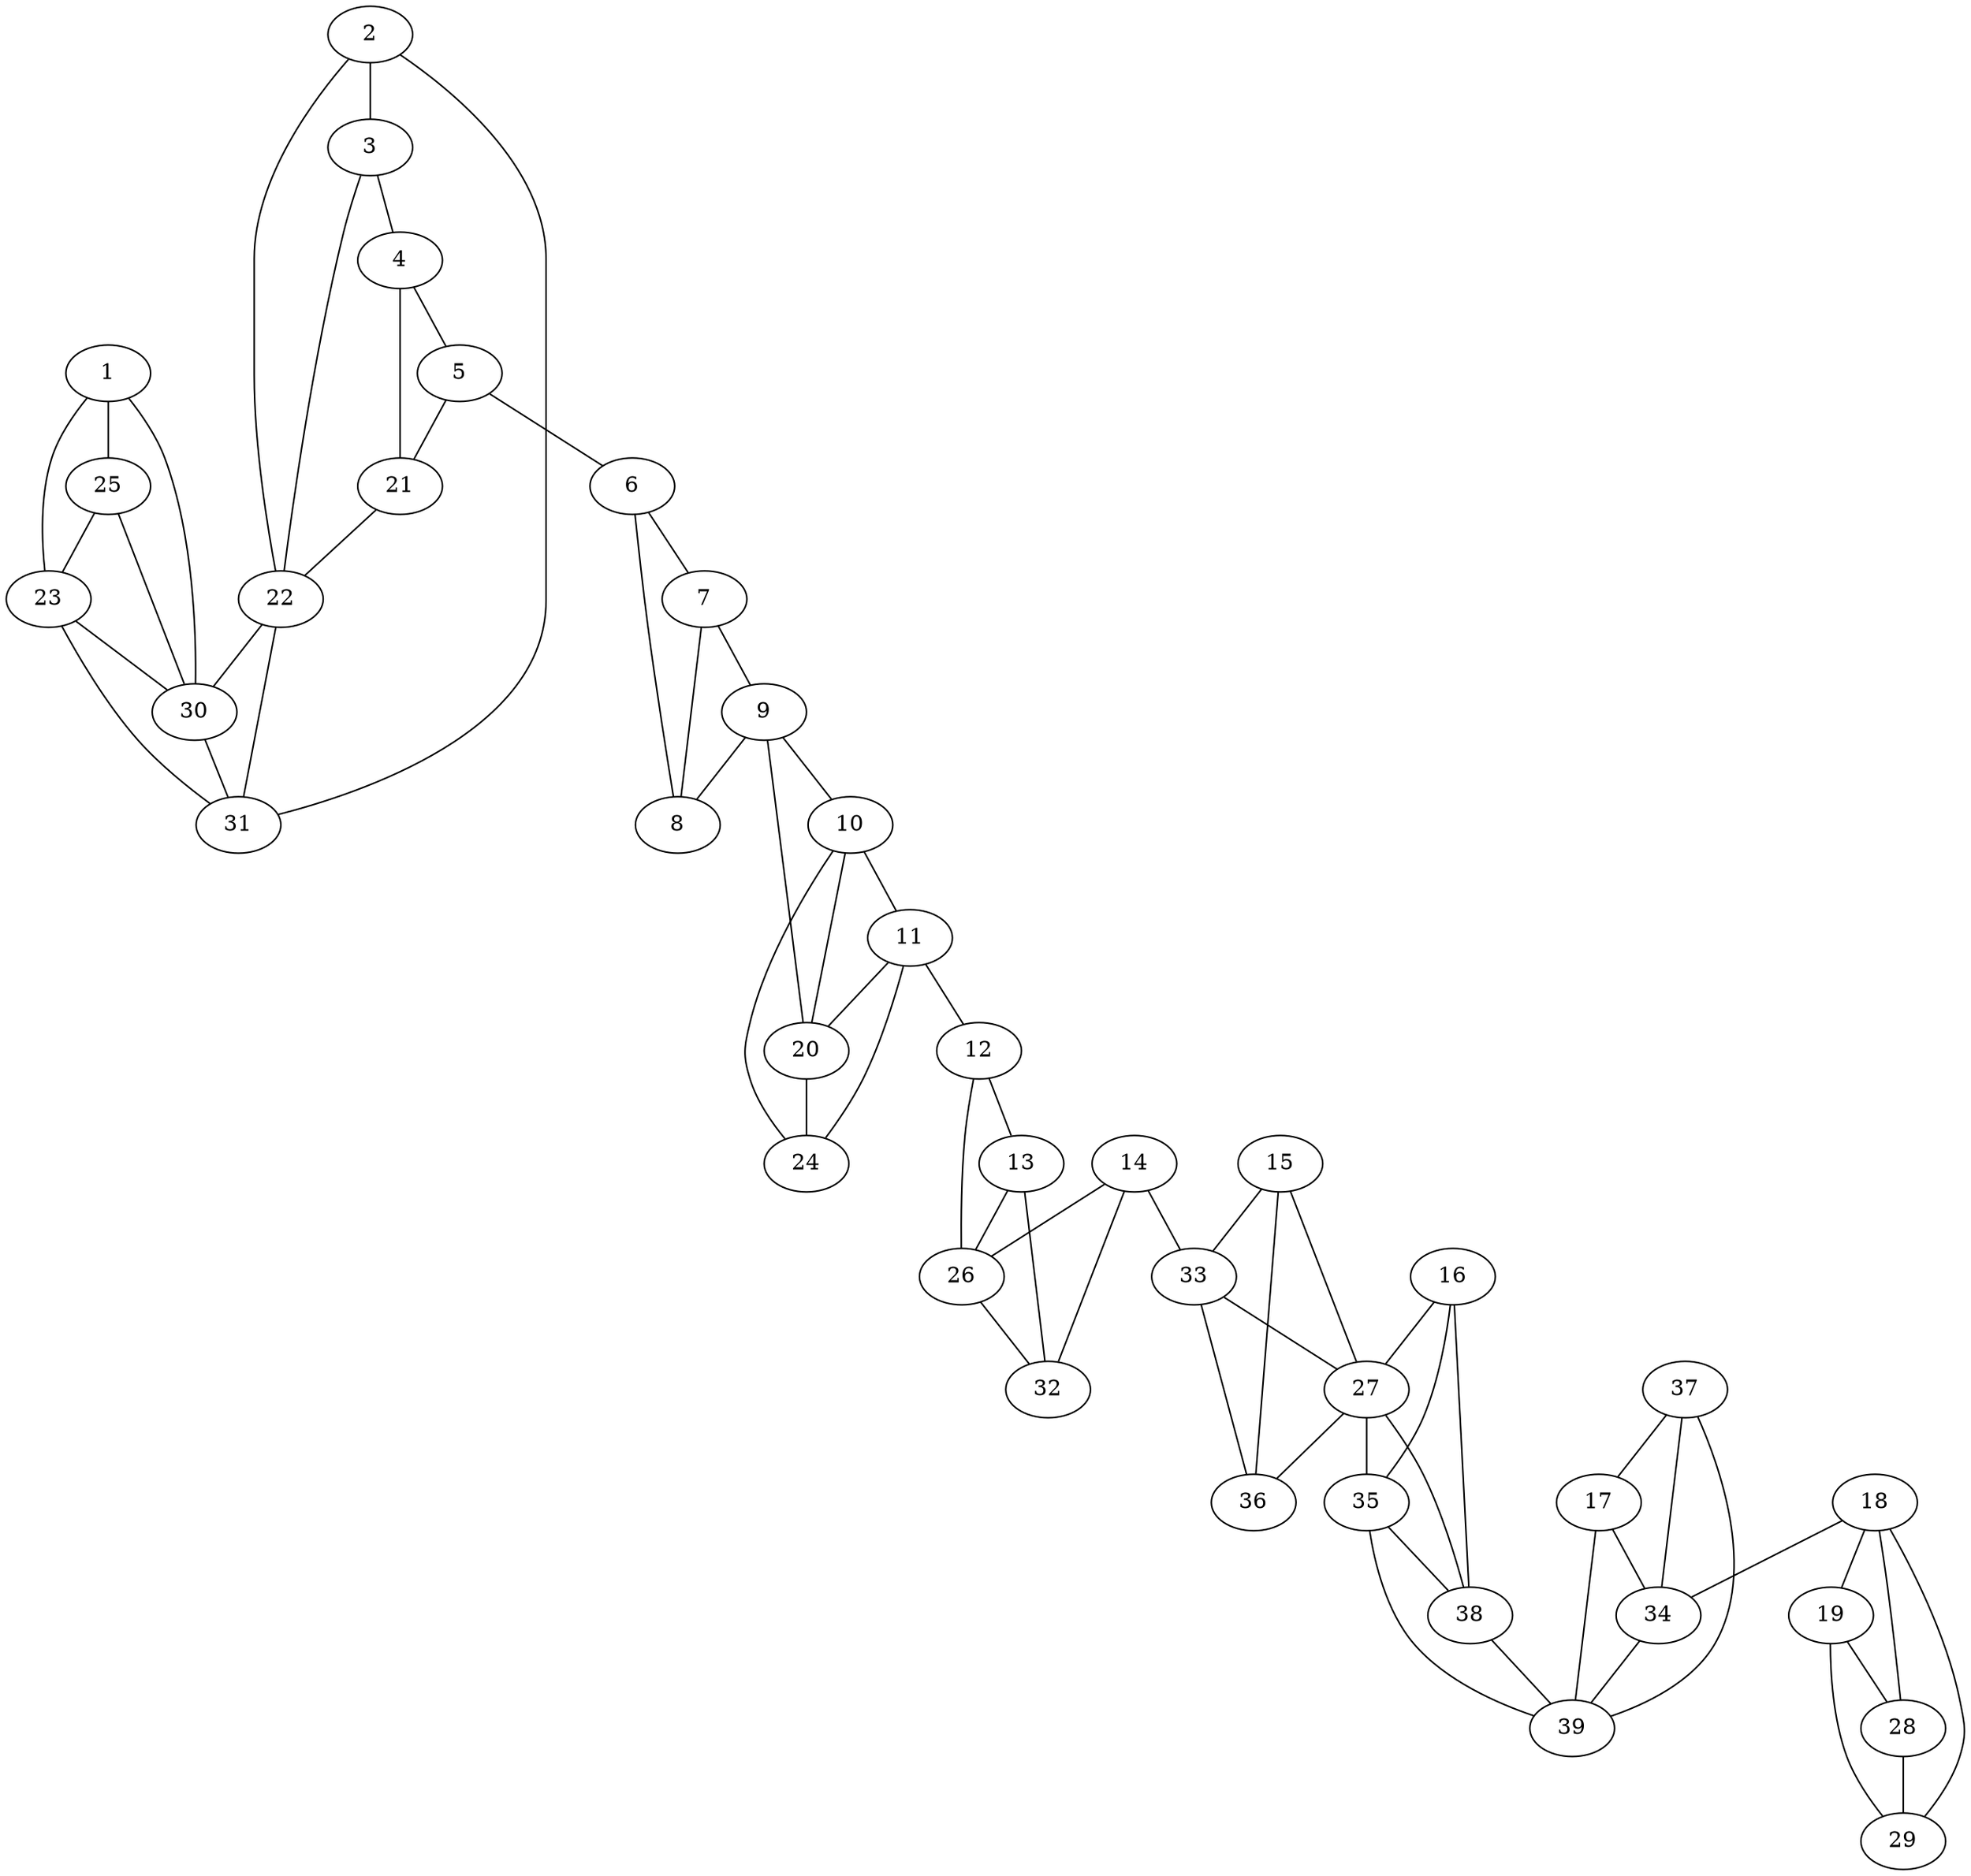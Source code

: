 graph pdb1j4b {
	1	 [aaLength=10,
		sequence=KGKVVDLLAT,
		type=0];
	23	 [aaLength=4,
		sequence=IVSR,
		type=1];
	1 -- 23	 [distance0="26.58389",
		frequency=1,
		type0=1];
	25	 [aaLength=6,
		sequence=VTVVLG,
		type=1];
	1 -- 25	 [distance0="26.58389",
		frequency=1,
		type0=2];
	30	 [aaLength=5,
		sequence=HTVVV,
		type=1];
	1 -- 30	 [distance0="34.09843",
		frequency=1,
		type0=3];
	2	 [aaLength=6,
		sequence=PSGIIN,
		type=0];
	3	 [aaLength=14,
		sequence=HLPGLFEEAEKNEK,
		type=0];
	2 -- 3	 [distance0="26.19658",
		frequency=1,
		type0=1];
	22	 [aaLength=4,
		sequence=VSFI,
		type=1];
	2 -- 22	 [distance0="26.81823",
		distance1="3.0",
		frequency=2,
		type0=3,
		type1=4];
	31	 [aaLength=5,
		sequence=KEYDF,
		type=1];
	2 -- 31	 [distance0="26.49939",
		frequency=1,
		type0=2];
	4	 [aaLength=4,
		sequence=DWEK,
		type=0];
	3 -- 4	 [distance0="21.81771",
		distance1="4.0",
		frequency=2,
		type0=1,
		type1=4];
	3 -- 22	 [distance0="28.96519",
		frequency=1,
		type0=3];
	5	 [aaLength=16,
		sequence=FDFHQAVDGLQEVQRQ,
		type=0];
	4 -- 5	 [distance0="31.55057",
		frequency=1,
		type0=3];
	21	 [aaLength=4,
		sequence=LIIS,
		type=1];
	4 -- 21	 [distance0="29.1121",
		distance1="1.0",
		frequency=2,
		type0=2,
		type1=4];
	6	 [aaLength=11,
		sequence=GIGPTYSSKAA,
		type=0];
	5 -- 6	 [distance0="29.67367",
		distance1="12.0",
		frequency=2,
		type0=2,
		type1=4];
	5 -- 21	 [distance0="20.86939",
		frequency=1,
		type0=1];
	7	 [aaLength=7,
		sequence=RICDLLS,
		type=0];
	6 -- 7	 [distance0="15.90878",
		distance1="4.0",
		frequency=2,
		type0=1,
		type1=4];
	8	 [aaLength=20,
		sequence=DFDEFSARFKNLAHQHQSMF,
		type=0];
	6 -- 8	 [distance0="25.58389",
		frequency=1,
		type0=2];
	7 -- 8	 [distance0="14.92773",
		distance1="0.0",
		frequency=2,
		type0=1,
		type1=5];
	9	 [aaLength=17,
		sequence=DVEGQLKRLKGFAERIR,
		type=0];
	7 -- 9	 [distance0="33.81877",
		frequency=1,
		type0=3];
	10	 [aaLength=10,
		sequence=DGVYFMYEAL,
		type=0];
	9 -- 10	 [distance0="32.51561",
		frequency=1,
		type0=3];
	9 -- 8	 [distance0="27.93504",
		frequency=1,
		type0=1];
	20	 [aaLength=2,
		sequence=VR,
		type=1];
	9 -- 20	 [distance0="29.55614",
		distance1="2.0",
		frequency=2,
		type0=2,
		type1=4];
	11	 [aaLength=5,
		sequence=AALLD,
		type=0];
	10 -- 11	 [distance0="25.624",
		frequency=1,
		type0=3];
	10 -- 20	 [distance0="16.82907",
		frequency=1,
		type0=1];
	24	 [aaLength=4,
		sequence=VLVE,
		type=1];
	10 -- 24	 [distance0="23.13477",
		distance1="6.0",
		frequency=2,
		type0=2,
		type1=4];
	11 -- 20	 [distance0="25.58272",
		frequency=1,
		type0=3];
	12	 [aaLength=9,
		sequence=VGGVCTGLG,
		type=0];
	11 -- 12	 [distance0="21.17082",
		distance1="15.0",
		frequency=2,
		type0=2,
		type1=4];
	11 -- 24	 [distance0="8.858632",
		frequency=1,
		type0=1];
	13	 [aaLength=3,
		sequence=PPQ,
		type=0];
	12 -- 13	 [distance0="11.9311",
		distance1="1.0",
		frequency=2,
		type0=1,
		type1=4];
	26	 [aaLength=9,
		sequence=IGDVYGVVK,
		type=1];
	12 -- 26	 [distance0="17.69162",
		frequency=1,
		type0=2];
	13 -- 26	 [distance0="16.83734",
		distance1="1.0",
		frequency=2,
		type0=2,
		type1=4];
	14	 [aaLength=12,
		sequence=NEIGDLLQNRGH,
		type=0];
	14 -- 26	 [distance0="32.03383",
		frequency=1,
		type0=3];
	32	 [aaLength=3,
		sequence=TTR,
		type=1];
	14 -- 32	 [distance0="24.43698",
		frequency=1,
		type0=1];
	33	 [aaLength=3,
		sequence=RCG,
		type=1];
	14 -- 33	 [distance0="29.75174",
		distance1="10.0",
		frequency=2,
		type0=2,
		type1=4];
	15	 [aaLength=12,
		sequence=LMILRYAHMVNG,
		type=0];
	27	 [aaLength=5,
		sequence=ALALT,
		type=1];
	15 -- 27	 [distance0="17.67712",
		distance1="2.0",
		frequency=2,
		type0=3,
		type1=4];
	15 -- 33	 [distance0="12.34831",
		frequency=1,
		type0=2];
	36	 [aaLength=2,
		sequence=LD,
		type=1];
	15 -- 36	 [distance0="10.97637",
		frequency=1,
		type0=1];
	16	 [aaLength=8,
		sequence=KLDILDVL,
		type=0];
	16 -- 27	 [distance0="24.06265",
		frequency=1,
		type0=1];
	35	 [aaLength=9,
		sequence=EIKVGISYK,
		type=1];
	16 -- 35	 [distance0="25.19942",
		frequency=1,
		type0=2];
	38	 [aaLength=9,
		sequence=EIKVGISYK,
		type=1];
	16 -- 38	 [distance0="25.19942",
		distance1="1.0",
		frequency=2,
		type0=3,
		type1=4];
	17	 [aaLength=8,
		sequence=NQEILQKV,
		type=0];
	34	 [aaLength=8,
		sequence=EVEYETLP,
		type=1];
	17 -- 34	 [distance0="10.67513",
		frequency=1,
		type0=2];
	39	 [aaLength=2,
		sequence=RI,
		type=1];
	17 -- 39	 [distance0="9.947786",
		frequency=1,
		type0=1];
	18	 [aaLength=16,
		sequence=PPQAQSYVRFVENHMG,
		type=0];
	19	 [aaLength=3,
		sequence=SRE,
		type=0];
	18 -- 19	 [distance0="30.30378",
		frequency=1,
		type0=1];
	28	 [aaLength=5,
		sequence=VKWVG,
		type=1];
	18 -- 28	 [distance0="30.52208",
		distance1="2.0",
		frequency=2,
		type0=2,
		type1=4];
	18 -- 34	 [distance0="33.71346",
		frequency=1,
		type0=3];
	19 -- 28	 [distance0="32.88781",
		frequency=1,
		type0=3];
	29	 [aaLength=3,
		sequence=MIQ,
		type=1];
	19 -- 29	 [distance0="32.14978",
		distance1="1.0",
		frequency=2,
		type0=2,
		type1=4];
	20 -- 24	 [distance0="18.0",
		frequency=1,
		type0=2];
	21 -- 22	 [distance0="33.0",
		frequency=1,
		type0=3];
	22 -- 30	 [distance0="24.0",
		frequency=1,
		type0=2];
	22 -- 31	 [distance0="17.0",
		frequency=1,
		type0=1];
	23 -- 30	 [distance0="12.0",
		distance1="8.0",
		frequency=2,
		type0=1,
		type1=4];
	23 -- 31	 [distance0="19.0",
		frequency=1,
		type0=2];
	25 -- 23	 [distance0="26.0",
		distance1="20.0",
		frequency=2,
		type0=1,
		type1=4];
	25 -- 30	 [distance0="38.0",
		frequency=1,
		type0=3];
	26 -- 32	 [distance0="11.0",
		distance1="2.0",
		frequency=2,
		type0=1,
		type1=4];
	27 -- 35	 [distance0="14.0",
		frequency=1,
		type0=1];
	27 -- 36	 [distance0="16.0",
		frequency=1,
		type0=3];
	27 -- 38	 [distance0="14.0",
		frequency=1,
		type0=2];
	28 -- 29	 [distance0="12.0",
		frequency=1,
		type0=1];
	29 -- 18	 [distance0="38.82779",
		frequency=1,
		type0=3];
	30 -- 31	 [distance0="7.0",
		distance1="2.0",
		frequency=2,
		type0=1,
		type1=4];
	32 -- 13	 [distance0="22.19225",
		frequency=1,
		type0=2];
	33 -- 27	 [distance0="20.0",
		frequency=1,
		type0=3];
	33 -- 36	 [distance0="1.0",
		frequency=1,
		type0=4];
	34 -- 39	 [distance0="15.0",
		frequency=1,
		type0=3];
	35 -- 38	 [distance0="0.0",
		frequency=1,
		type0=1];
	35 -- 39	 [distance0="13.0",
		distance1="4.0",
		frequency=2,
		type0=2,
		type1=4];
	37	 [aaLength=8,
		sequence=EVEYETLP,
		type=1];
	37 -- 17	 [distance0="10.67513",
		frequency=1,
		type0=2];
	37 -- 34	 [distance0="0.0",
		frequency=1,
		type0=5];
	37 -- 39	 [distance0="15.0",
		frequency=1,
		type0=3];
	38 -- 39	 [distance0="13.0",
		frequency=1,
		type0=2];
}
